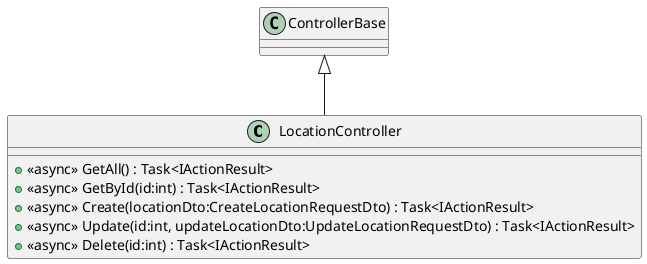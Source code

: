 @startuml
class LocationController {
    + <<async>> GetAll() : Task<IActionResult>
    + <<async>> GetById(id:int) : Task<IActionResult>
    + <<async>> Create(locationDto:CreateLocationRequestDto) : Task<IActionResult>
    + <<async>> Update(id:int, updateLocationDto:UpdateLocationRequestDto) : Task<IActionResult>
    + <<async>> Delete(id:int) : Task<IActionResult>
}
ControllerBase <|-- LocationController
@enduml
